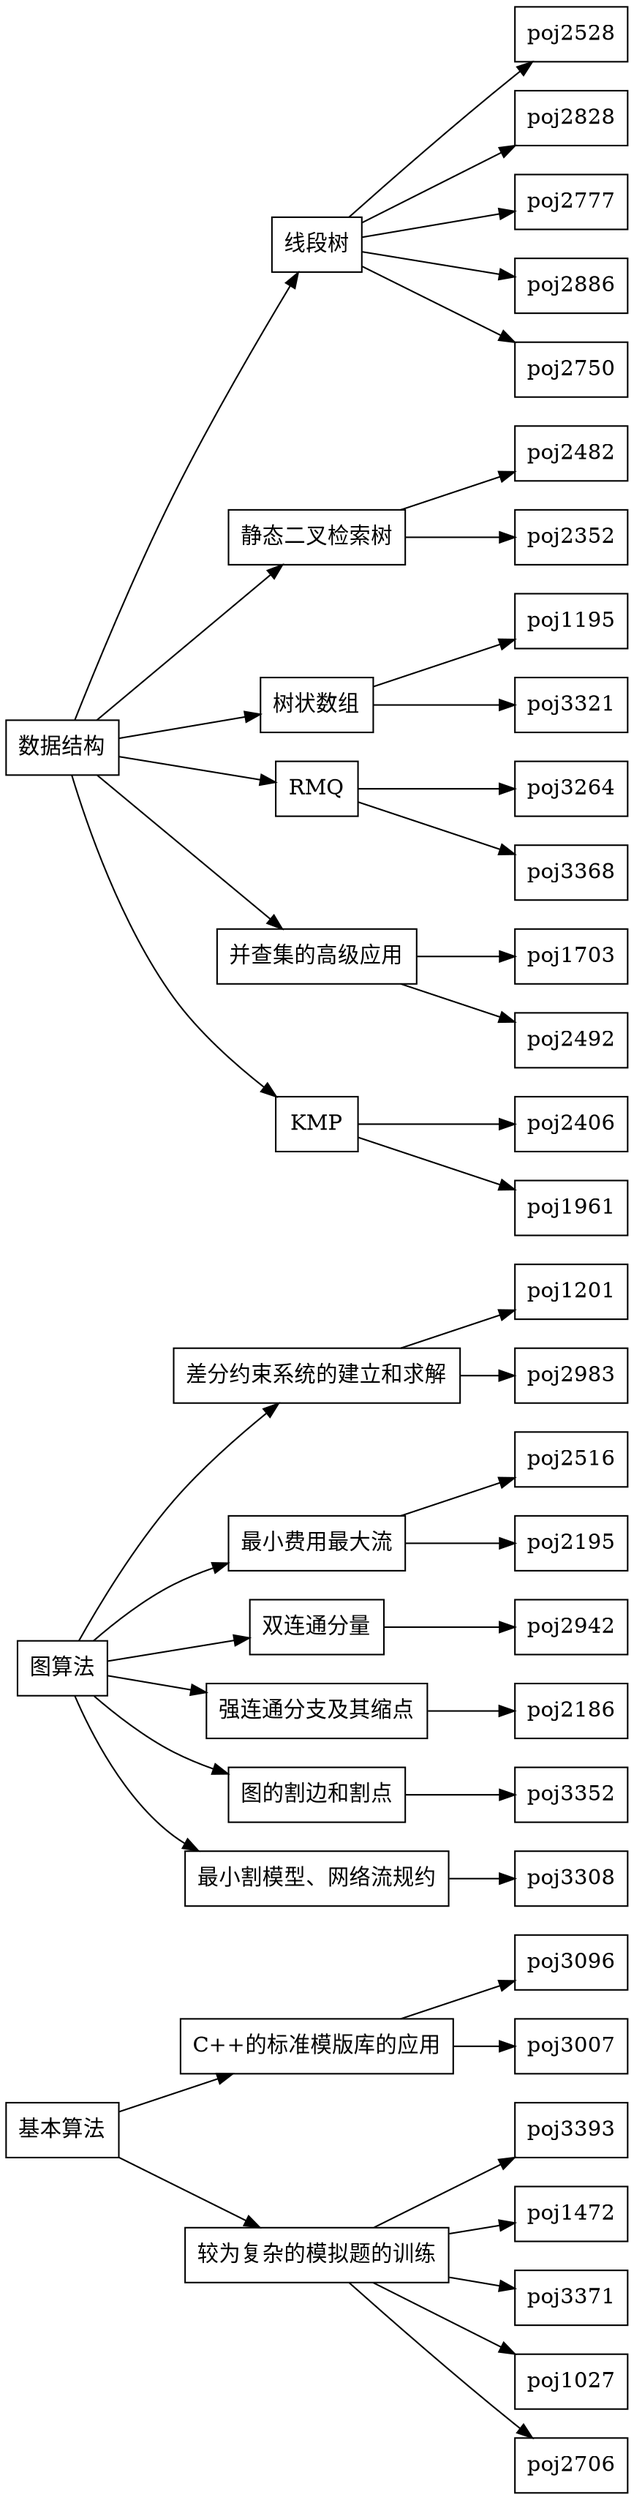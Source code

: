 digraph algorithm_secondary { // 校赛压轴及省赛中等难度
    node[shape=record]
    rankdir=LR

    subgraph basic {
        basic[label="基本算法"];
        stl[label="C++的标准模版库的应用"];
        stl -> poj3096;
        stl -> poj3007;
        simple_algo[label="较为复杂的模拟题的训练"];
        simple_algo -> poj3393;
        simple_algo -> poj1472;
        simple_algo -> poj3371;
        simple_algo -> poj1027;
        simple_algo -> poj2706;

        basic -> stl;
        basic -> simple_algo;
    }

    subgraph graph_algorithm {
        graph_algorithm[label="图算法"];
        differential_constraint_system[label="差分约束系统的建立和求解"];
        differential_constraint_system -> poj1201;
        differential_constraint_system -> poj2983;
        mcmf[label="最小费用最大流"];
        mcmf -> poj2516;
        mcmf -> poj2195;
        biconnected_component[label="双连通分量"];
        biconnected_component -> poj2942;
        strongly_connected_components[label="强连通分支及其缩点"];
        strongly_connected_components -> poj2186;
        cut_edge_point[label="图的割边和割点"];
        cut_edge_point -> poj3352;
        network_flow[label="最小割模型、网络流规约"];
        network_flow -> poj3308;

        graph_algorithm -> differential_constraint_system;
        graph_algorithm -> mcmf;
        graph_algorithm -> biconnected_component;
        graph_algorithm -> strongly_connected_components;
        graph_algorithm -> cut_edge_point;
        graph_algorithm -> network_flow;
    }

    subgraph data_structure {
        data_structure[label="数据结构"];
        segment_tree[label="线段树"];
        segment_tree -> poj2528;
        segment_tree -> poj2828;
        segment_tree -> poj2777;
        segment_tree -> poj2886;
        segment_tree -> poj2750;
        binary_search_tree[label="静态二叉检索树"];
        binary_search_tree -> poj2482;
        binary_search_tree -> poj2352;
        tree_array[label="树状数组"];
        tree_array -> poj1195;
        tree_array -> poj3321;
        RMQ -> poj3264;
        RMQ -> poj3368;
        union_find_set[label="并查集的高级应用"];
        union_find_set -> poj1703;
        union_find_set -> poj2492;
        KMP -> poj2406;
        KMP -> poj1961;

        data_structure -> segment_tree;
        data_structure -> binary_search_tree;
        data_structure -> tree_array;
        data_structure -> RMQ;
        data_structure -> union_find_set;
        data_structure -> KMP;
    }


}